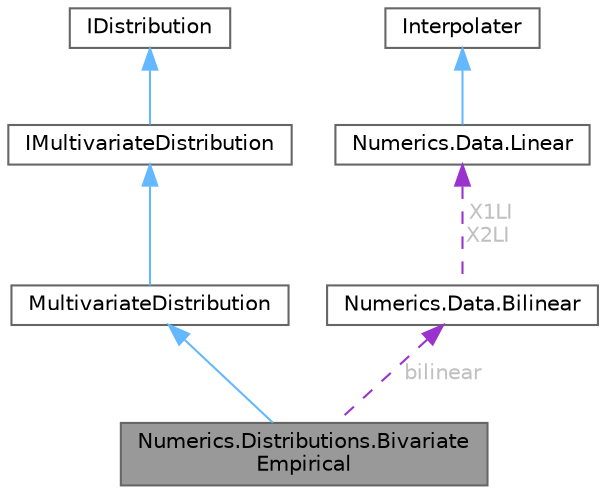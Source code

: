 digraph "Numerics.Distributions.BivariateEmpirical"
{
 // LATEX_PDF_SIZE
  bgcolor="transparent";
  edge [fontname=Helvetica,fontsize=10,labelfontname=Helvetica,labelfontsize=10];
  node [fontname=Helvetica,fontsize=10,shape=box,height=0.2,width=0.4];
  Node1 [id="Node000001",label="Numerics.Distributions.Bivariate\lEmpirical",height=0.2,width=0.4,color="gray40", fillcolor="grey60", style="filled", fontcolor="black",tooltip="The Bivariate Empirical distribution."];
  Node2 -> Node1 [id="edge1_Node000001_Node000002",dir="back",color="steelblue1",style="solid",tooltip=" "];
  Node2 [id="Node000002",label="MultivariateDistribution",height=0.2,width=0.4,color="gray40", fillcolor="white", style="filled",URL="$class_numerics_1_1_distributions_1_1_multivariate_distribution.html",tooltip="Declares common functionality for Multivariate Probability Distributions."];
  Node3 -> Node2 [id="edge2_Node000002_Node000003",dir="back",color="steelblue1",style="solid",tooltip=" "];
  Node3 [id="Node000003",label="IMultivariateDistribution",height=0.2,width=0.4,color="gray40", fillcolor="white", style="filled",URL="$interface_numerics_1_1_distributions_1_1_i_multivariate_distribution.html",tooltip="Interface for Multivariate Probability Distributions."];
  Node4 -> Node3 [id="edge3_Node000003_Node000004",dir="back",color="steelblue1",style="solid",tooltip=" "];
  Node4 [id="Node000004",label="IDistribution",height=0.2,width=0.4,color="gray40", fillcolor="white", style="filled",URL="$interface_numerics_1_1_distributions_1_1_i_distribution.html",tooltip="Simple Distribution Interface."];
  Node5 -> Node1 [id="edge4_Node000001_Node000005",dir="back",color="darkorchid3",style="dashed",tooltip=" ",label=" bilinear",fontcolor="grey" ];
  Node5 [id="Node000005",label="Numerics.Data.Bilinear",height=0.2,width=0.4,color="gray40", fillcolor="white", style="filled",URL="$class_numerics_1_1_data_1_1_bilinear.html",tooltip="A class for bilinear interpolation."];
  Node6 -> Node5 [id="edge5_Node000005_Node000006",dir="back",color="darkorchid3",style="dashed",tooltip=" ",label=" X1LI\nX2LI",fontcolor="grey" ];
  Node6 [id="Node000006",label="Numerics.Data.Linear",height=0.2,width=0.4,color="gray40", fillcolor="white", style="filled",URL="$class_numerics_1_1_data_1_1_linear.html",tooltip="A class for linear interpolation."];
  Node7 -> Node6 [id="edge6_Node000006_Node000007",dir="back",color="steelblue1",style="solid",tooltip=" "];
  Node7 [id="Node000007",label="Interpolater",height=0.2,width=0.4,color="gray40", fillcolor="white", style="filled",URL="$class_numerics_1_1_data_1_1_interpolater.html",tooltip="A base class for interpolation."];
}
